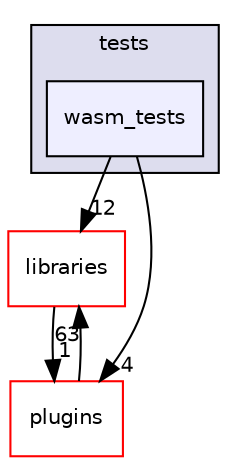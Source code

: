 digraph "tests/wasm_tests" {
  compound=true
  node [ fontsize="10", fontname="Helvetica"];
  edge [ labelfontsize="10", labelfontname="Helvetica"];
  subgraph clusterdir_59425e443f801f1f2fd8bbe4959a3ccf {
    graph [ bgcolor="#ddddee", pencolor="black", label="tests" fontname="Helvetica", fontsize="10", URL="dir_59425e443f801f1f2fd8bbe4959a3ccf.html"]
  dir_caa255d8d2c7224eae899877f6aafa7e [shape=box, label="wasm_tests", style="filled", fillcolor="#eeeeff", pencolor="black", URL="dir_caa255d8d2c7224eae899877f6aafa7e.html"];
  }
  dir_bc0718b08fb2015b8e59c47b2805f60c [shape=box label="libraries" fillcolor="white" style="filled" color="red" URL="dir_bc0718b08fb2015b8e59c47b2805f60c.html"];
  dir_38c8d24aef3972a7f87b834274e76e31 [shape=box label="plugins" fillcolor="white" style="filled" color="red" URL="dir_38c8d24aef3972a7f87b834274e76e31.html"];
  dir_caa255d8d2c7224eae899877f6aafa7e->dir_bc0718b08fb2015b8e59c47b2805f60c [headlabel="12", labeldistance=1.5 headhref="dir_001902_000004.html"];
  dir_caa255d8d2c7224eae899877f6aafa7e->dir_38c8d24aef3972a7f87b834274e76e31 [headlabel="4", labeldistance=1.5 headhref="dir_001902_001703.html"];
  dir_bc0718b08fb2015b8e59c47b2805f60c->dir_38c8d24aef3972a7f87b834274e76e31 [headlabel="1", labeldistance=1.5 headhref="dir_000004_001703.html"];
  dir_38c8d24aef3972a7f87b834274e76e31->dir_bc0718b08fb2015b8e59c47b2805f60c [headlabel="63", labeldistance=1.5 headhref="dir_001703_000004.html"];
}
